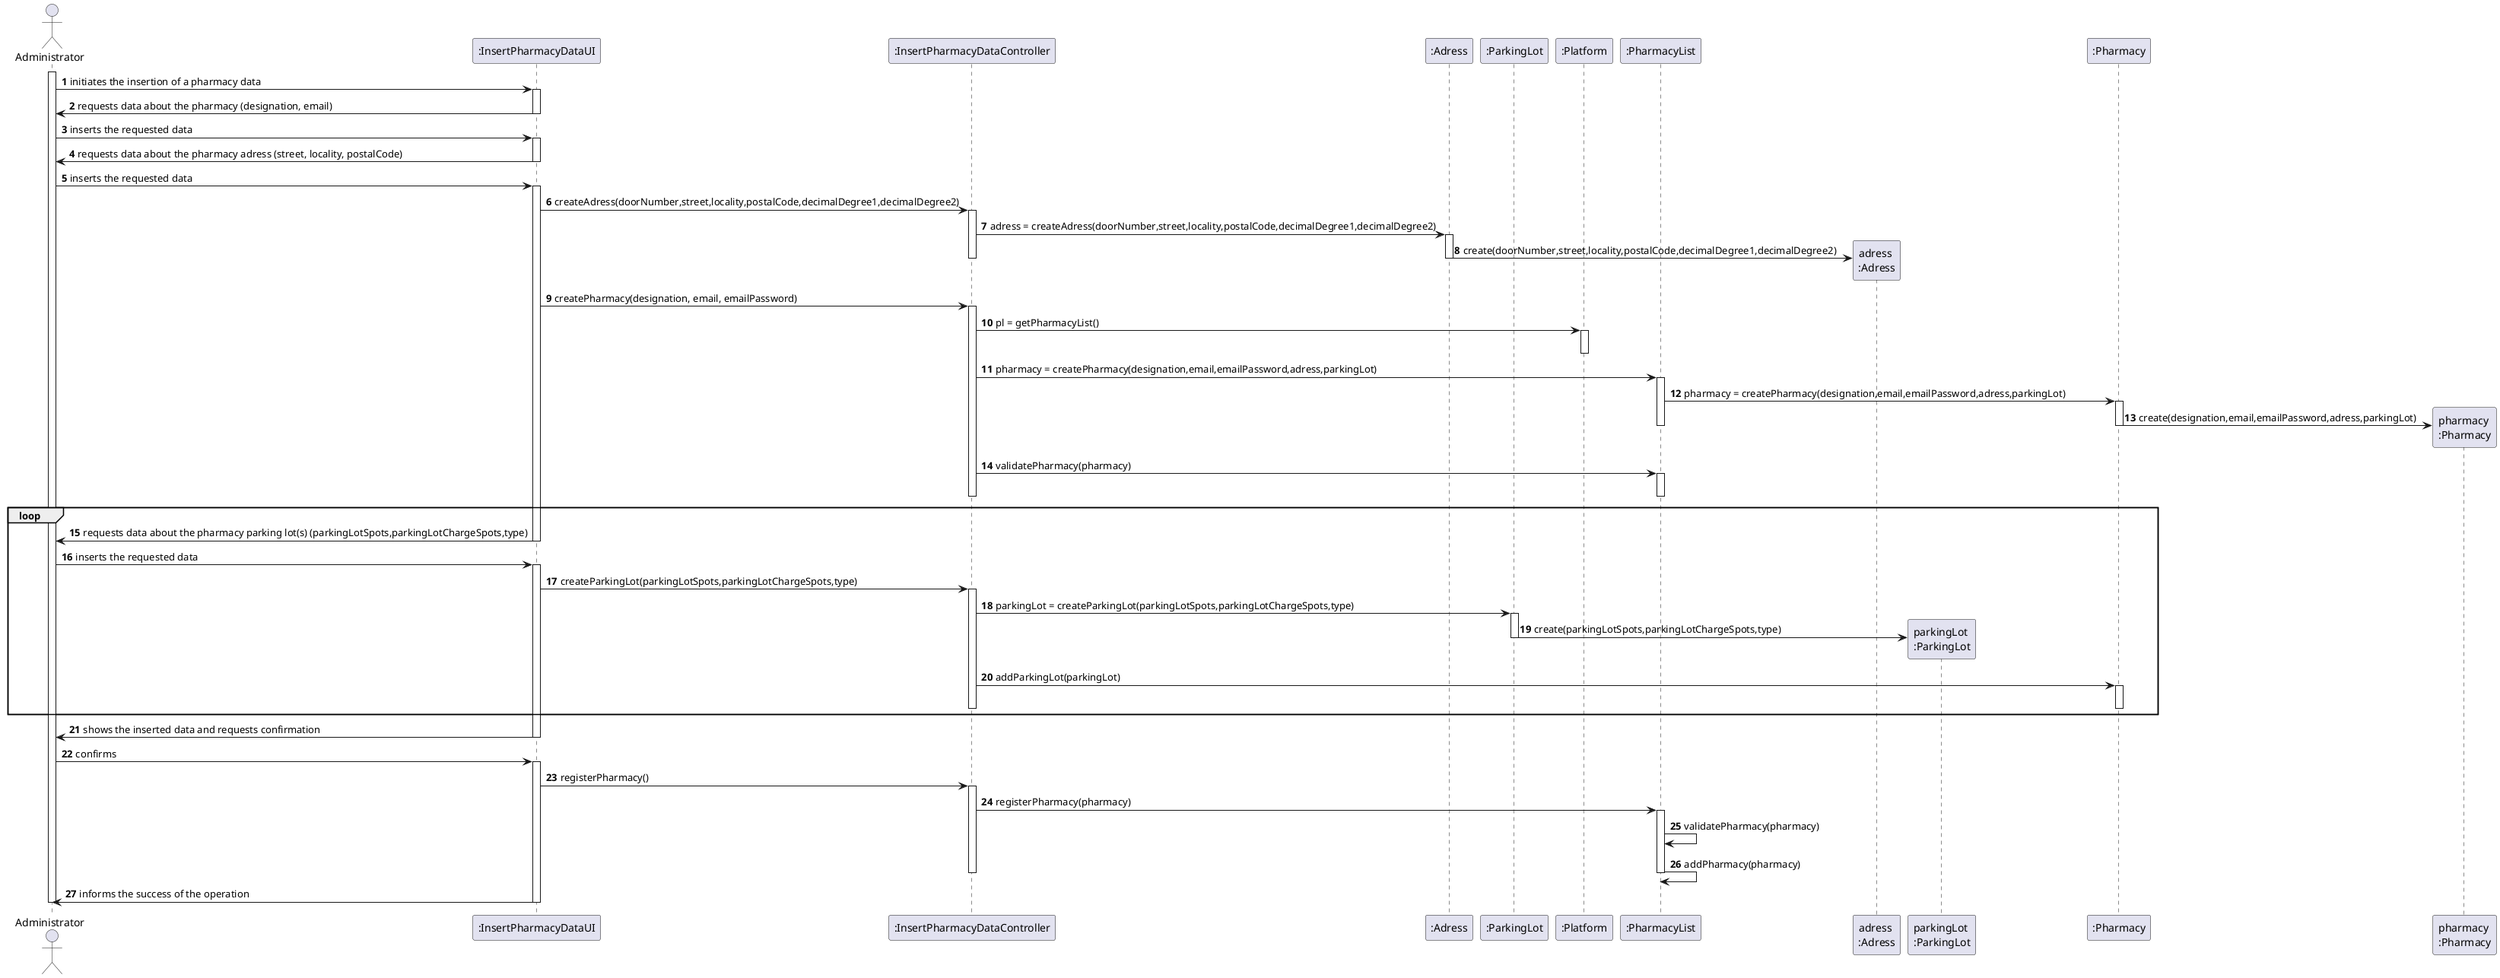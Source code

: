 @startuml
autonumber

actor "Administrator" as ADM
participant ":InsertPharmacyDataUI" as UI
participant ":InsertPharmacyDataController" as CTRL
participant ":Adress" as ADR
participant ":ParkingLot" as PKL
participant ":Platform" as PLAT
participant ":PharmacyList" as PL
participant "adress \n:Adress" as _ADR
participant "parkingLot \n:ParkingLot" as _PKL
participant ":Pharmacy" as P
participant "pharmacy \n:Pharmacy" as _P

activate ADM
ADM -> UI : initiates the insertion of a pharmacy data
activate UI

UI -> ADM : requests data about the pharmacy (designation, email)
deactivate UI

ADM -> UI : inserts the requested data
activate UI

UI -> ADM : requests data about the pharmacy adress (street, locality, postalCode)
deactivate UI

ADM -> UI : inserts the requested data
activate UI

UI -> CTRL : createAdress(doorNumber,street,locality,postalCode,decimalDegree1,decimalDegree2)
activate CTRL

CTRL -> ADR : adress = createAdress(doorNumber,street,locality,postalCode,decimalDegree1,decimalDegree2)
activate ADR
ADR -> _ADR ** : create(doorNumber,street,locality,postalCode,decimalDegree1,decimalDegree2)
deactivate ADR
deactivate CTRL

UI -> CTRL : createPharmacy(designation, email, emailPassword)
activate CTRL

CTRL -> PLAT : pl = getPharmacyList()
activate PLAT
deactivate PLAT

CTRL -> PL : pharmacy = createPharmacy(designation,email,emailPassword,adress,parkingLot)
activate PL
PL -> P : pharmacy = createPharmacy(designation,email,emailPassword,adress,parkingLot)
activate P
P -> _P ** : create(designation,email,emailPassword,adress,parkingLot)
deactivate P
deactivate PL

CTRL -> PL : validatePharmacy(pharmacy)
activate PL
deactivate PL

deactivate CTRL

loop
UI -> ADM : requests data about the pharmacy parking lot(s) (parkingLotSpots,parkingLotChargeSpots,type)
deactivate UI

ADM -> UI : inserts the requested data
activate UI

UI -> CTRL : createParkingLot(parkingLotSpots,parkingLotChargeSpots,type)
activate CTRL
CTRL -> PKL : parkingLot = createParkingLot(parkingLotSpots,parkingLotChargeSpots,type)
activate PKL
PKL -> _PKL ** : create(parkingLotSpots,parkingLotChargeSpots,type)
deactivate PKL
CTRL -> P : addParkingLot(parkingLot)
activate P
deactivate P
deactivate CTRL
end loop

UI -> ADM : shows the inserted data and requests confirmation
deactivate UI

ADM -> UI : confirms
activate UI

UI -> CTRL : registerPharmacy()
activate CTRL

CTRL -> PL  : registerPharmacy(pharmacy)
activate PL
PL -> PL : validatePharmacy(pharmacy)
PL -> PL : addPharmacy(pharmacy)
deactivate PL
deactivate CTRL

UI -> ADM : informs the success of the operation
deactivate UI

deactivate ADM


@enduml
